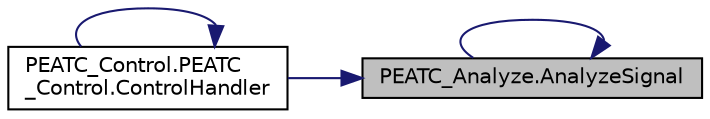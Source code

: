 digraph "PEATC_Analyze.AnalyzeSignal"
{
 // LATEX_PDF_SIZE
  edge [fontname="Helvetica",fontsize="10",labelfontname="Helvetica",labelfontsize="10"];
  node [fontname="Helvetica",fontsize="10",shape=record];
  rankdir="RL";
  Node1 [label="PEATC_Analyze.AnalyzeSignal",height=0.2,width=0.4,color="black", fillcolor="grey75", style="filled", fontcolor="black",tooltip="Analiza los datos crudos de la señal de PEATC."];
  Node1 -> Node1 [dir="back",color="midnightblue",fontsize="10",style="solid",fontname="Helvetica"];
  Node1 -> Node2 [dir="back",color="midnightblue",fontsize="10",style="solid",fontname="Helvetica"];
  Node2 [label="PEATC_Control.PEATC\l_Control.ControlHandler",height=0.2,width=0.4,color="black", fillcolor="white", style="filled",URL="$class_p_e_a_t_c___control_1_1_p_e_a_t_c___control.html#ade21f620263f80994d238c43a3cb8c94",tooltip="Parte central de la tarea de control, maneja la maquina de estados para la realización de la prueba d..."];
  Node2 -> Node2 [dir="back",color="midnightblue",fontsize="10",style="solid",fontname="Helvetica"];
}
